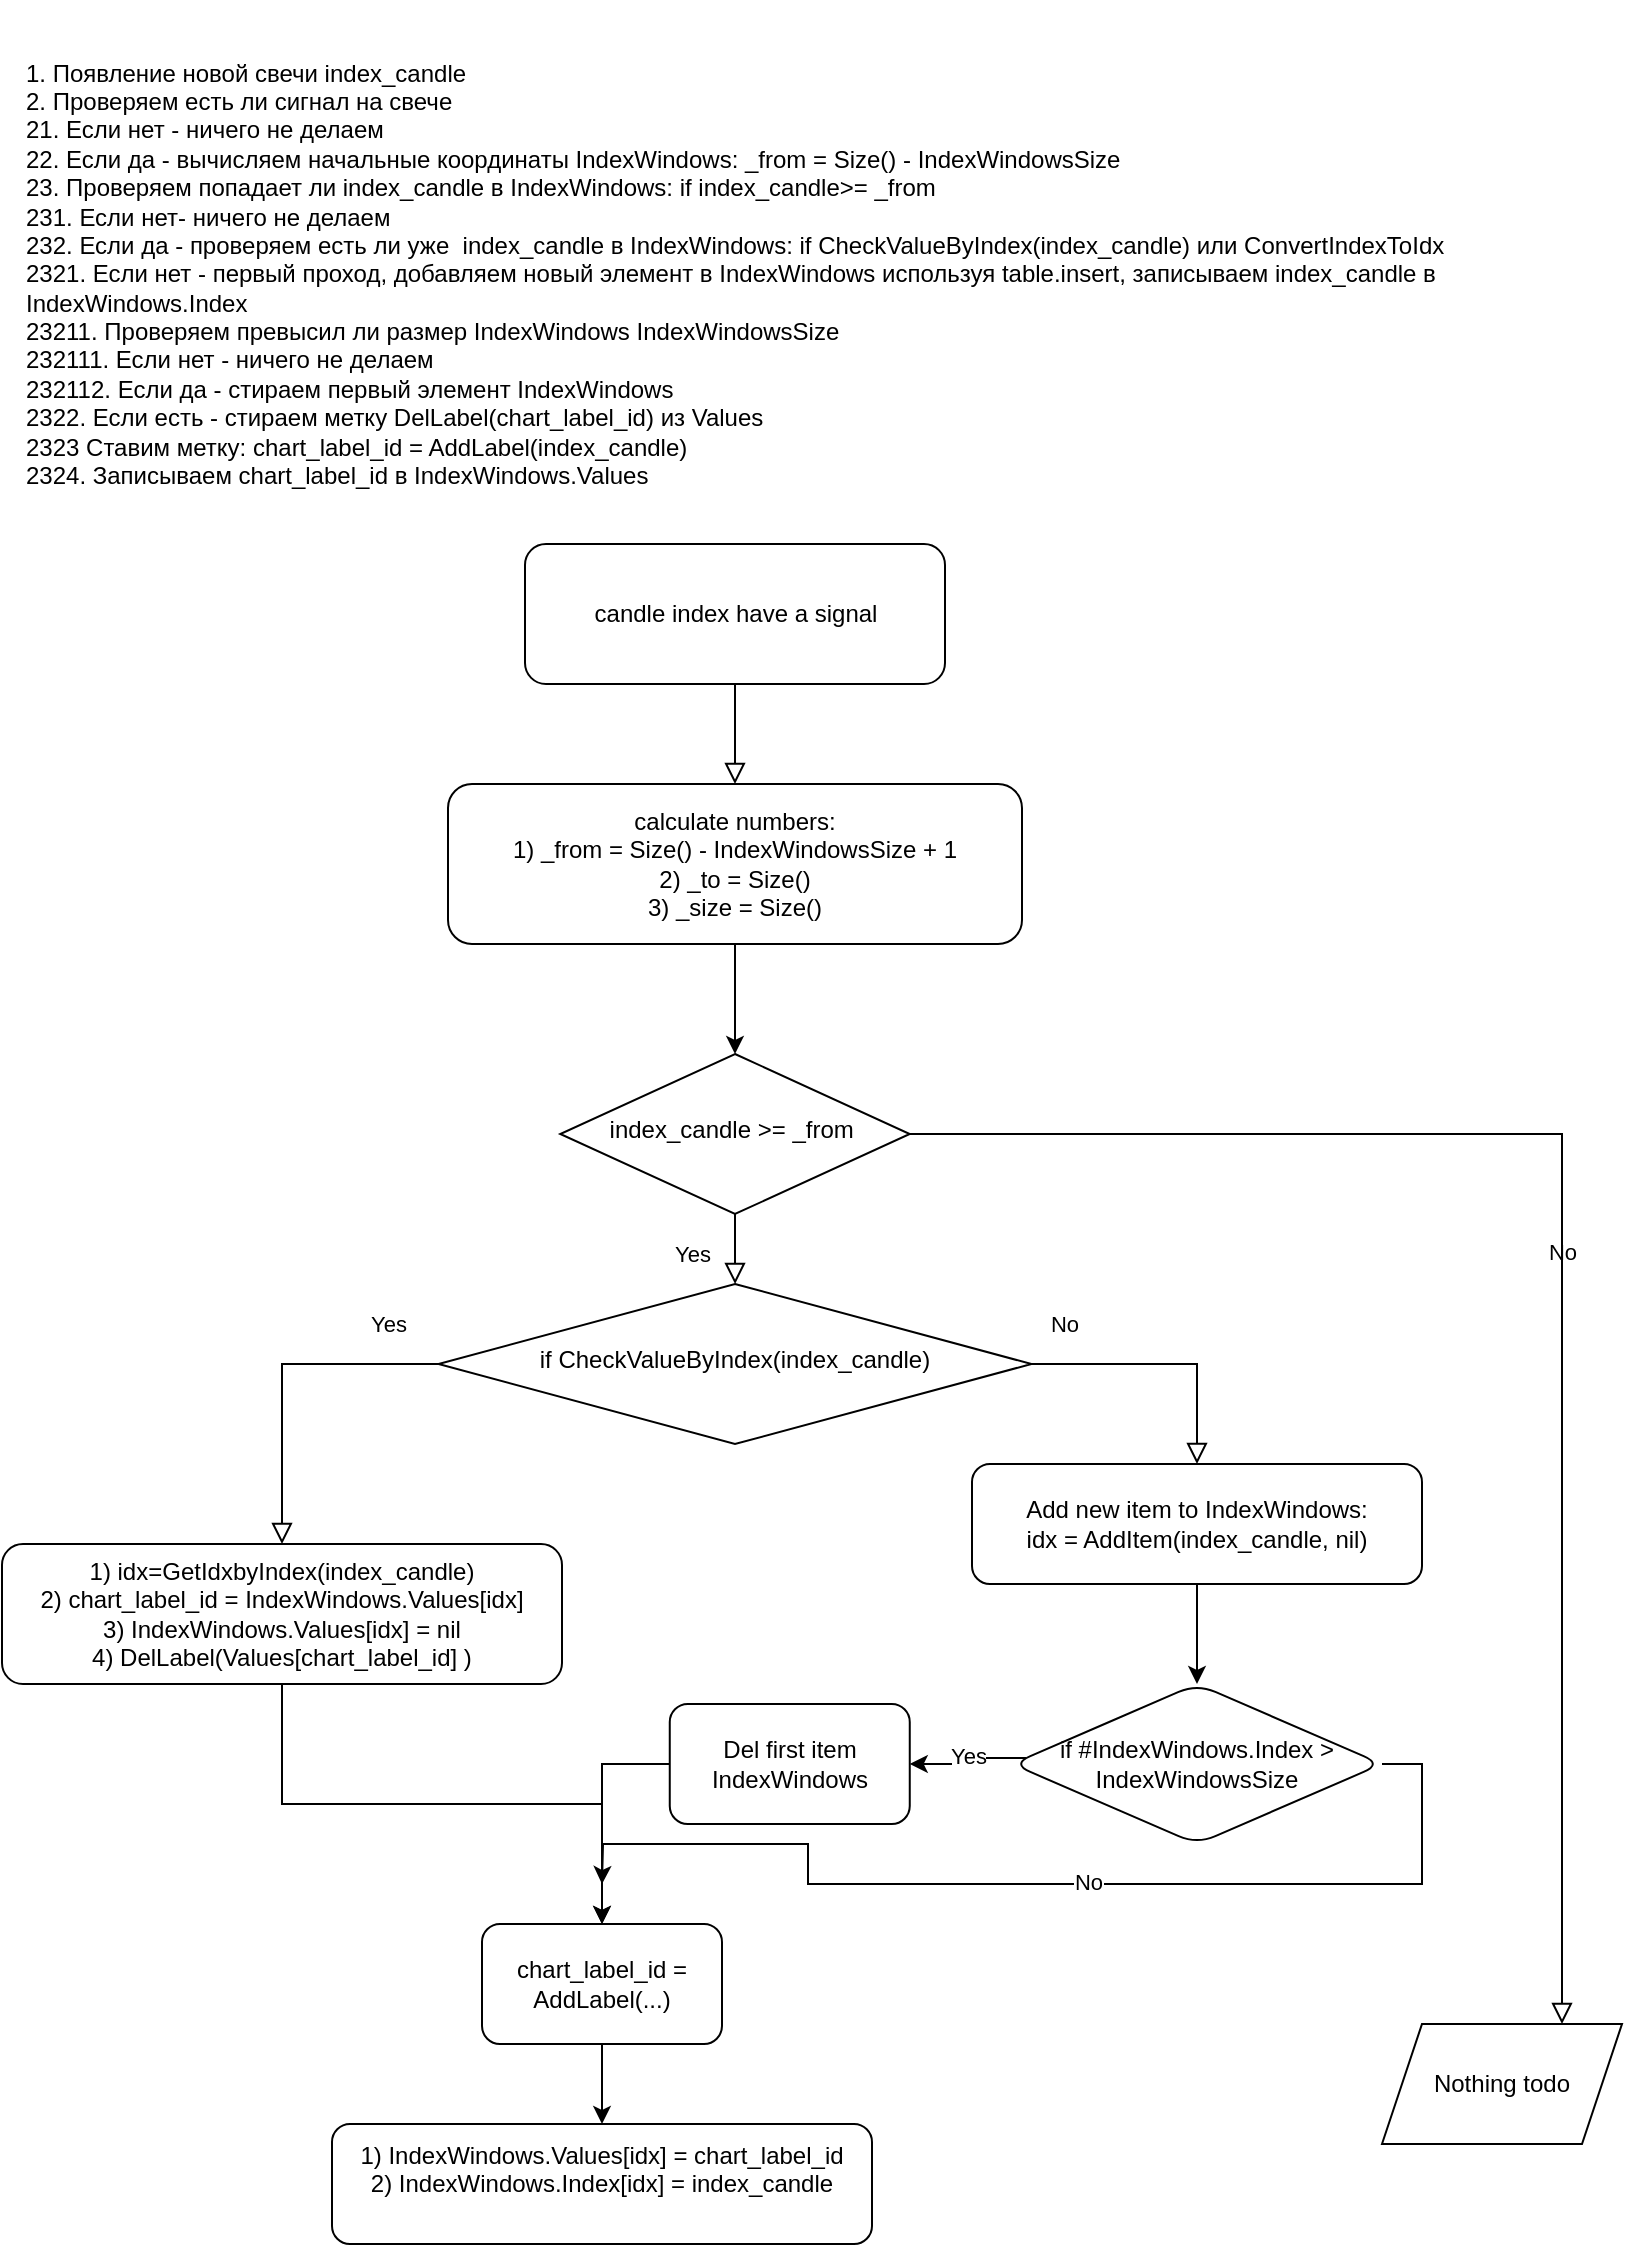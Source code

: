 <mxfile version="14.9.6" type="device"><diagram id="C5RBs43oDa-KdzZeNtuy" name="Page-1"><mxGraphModel dx="1086" dy="626" grid="1" gridSize="10" guides="1" tooltips="1" connect="1" arrows="1" fold="1" page="1" pageScale="1" pageWidth="827" pageHeight="1169" math="0" shadow="0"><root><mxCell id="WIyWlLk6GJQsqaUBKTNV-0"/><mxCell id="WIyWlLk6GJQsqaUBKTNV-1" parent="WIyWlLk6GJQsqaUBKTNV-0"/><mxCell id="WIyWlLk6GJQsqaUBKTNV-2" value="" style="rounded=0;html=1;jettySize=auto;orthogonalLoop=1;fontSize=11;endArrow=block;endFill=0;endSize=8;strokeWidth=1;shadow=0;labelBackgroundColor=none;edgeStyle=orthogonalEdgeStyle;" parent="WIyWlLk6GJQsqaUBKTNV-1" source="WIyWlLk6GJQsqaUBKTNV-3" target="Kca6LVQLPt0ffodknDIF-0" edge="1"><mxGeometry relative="1" as="geometry"><mxPoint x="275" y="470" as="targetPoint"/></mxGeometry></mxCell><mxCell id="WIyWlLk6GJQsqaUBKTNV-3" value="candle index have a signal" style="rounded=1;whiteSpace=wrap;html=1;fontSize=12;glass=0;strokeWidth=1;shadow=0;" parent="WIyWlLk6GJQsqaUBKTNV-1" vertex="1"><mxGeometry x="271.5" y="290" width="210" height="70" as="geometry"/></mxCell><mxCell id="WIyWlLk6GJQsqaUBKTNV-4" value="Yes" style="rounded=0;html=1;jettySize=auto;orthogonalLoop=1;fontSize=11;endArrow=block;endFill=0;endSize=8;strokeWidth=1;shadow=0;labelBackgroundColor=none;edgeStyle=orthogonalEdgeStyle;fontFamily=Helvetica;" parent="WIyWlLk6GJQsqaUBKTNV-1" source="WIyWlLk6GJQsqaUBKTNV-6" target="WIyWlLk6GJQsqaUBKTNV-10" edge="1"><mxGeometry x="0.139" y="-26" relative="1" as="geometry"><mxPoint x="4" as="offset"/></mxGeometry></mxCell><mxCell id="WIyWlLk6GJQsqaUBKTNV-5" value="No" style="edgeStyle=orthogonalEdgeStyle;rounded=0;html=1;jettySize=auto;orthogonalLoop=1;fontSize=11;endArrow=block;endFill=0;endSize=8;strokeWidth=1;shadow=0;labelBackgroundColor=none;entryX=0.75;entryY=0;entryDx=0;entryDy=0;" parent="WIyWlLk6GJQsqaUBKTNV-1" source="WIyWlLk6GJQsqaUBKTNV-6" target="9ZcAkk2uGK-RimAMIUX4-2" edge="1"><mxGeometry relative="1" as="geometry"><mxPoint x="620" y="750" as="targetPoint"/></mxGeometry></mxCell><mxCell id="WIyWlLk6GJQsqaUBKTNV-6" value="index_candle &amp;gt;= _from&amp;nbsp;" style="rhombus;whiteSpace=wrap;html=1;shadow=0;fontFamily=Helvetica;fontSize=12;align=center;strokeWidth=1;spacing=6;spacingTop=-4;" parent="WIyWlLk6GJQsqaUBKTNV-1" vertex="1"><mxGeometry x="289.13" y="545" width="174.75" height="80" as="geometry"/></mxCell><mxCell id="WIyWlLk6GJQsqaUBKTNV-8" value="No" style="rounded=0;html=1;jettySize=auto;orthogonalLoop=1;fontSize=11;endArrow=block;endFill=0;endSize=8;strokeWidth=1;shadow=0;labelBackgroundColor=none;edgeStyle=orthogonalEdgeStyle;entryX=0.5;entryY=0;entryDx=0;entryDy=0;exitX=1;exitY=0.5;exitDx=0;exitDy=0;" parent="WIyWlLk6GJQsqaUBKTNV-1" source="WIyWlLk6GJQsqaUBKTNV-10" target="WIyWlLk6GJQsqaUBKTNV-11" edge="1"><mxGeometry x="-0.76" y="20" relative="1" as="geometry"><mxPoint as="offset"/></mxGeometry></mxCell><mxCell id="WIyWlLk6GJQsqaUBKTNV-9" value="Yes" style="edgeStyle=orthogonalEdgeStyle;rounded=0;html=1;jettySize=auto;orthogonalLoop=1;fontSize=11;endArrow=block;endFill=0;endSize=8;strokeWidth=1;shadow=0;labelBackgroundColor=none;exitX=0;exitY=0.5;exitDx=0;exitDy=0;" parent="WIyWlLk6GJQsqaUBKTNV-1" source="WIyWlLk6GJQsqaUBKTNV-10" target="WIyWlLk6GJQsqaUBKTNV-12" edge="1"><mxGeometry x="-0.7" y="-20" relative="1" as="geometry"><mxPoint as="offset"/></mxGeometry></mxCell><mxCell id="WIyWlLk6GJQsqaUBKTNV-10" value="&lt;span style=&quot;text-align: left&quot;&gt;&amp;nbsp;if CheckValueByIndex(index_candle)&amp;nbsp;&lt;/span&gt;" style="rhombus;whiteSpace=wrap;html=1;shadow=0;fontFamily=Helvetica;fontSize=12;align=center;strokeWidth=1;spacing=6;spacingTop=-4;" parent="WIyWlLk6GJQsqaUBKTNV-1" vertex="1"><mxGeometry x="228.25" y="660" width="296.5" height="80" as="geometry"/></mxCell><mxCell id="9ZcAkk2uGK-RimAMIUX4-4" value="" style="edgeStyle=orthogonalEdgeStyle;rounded=0;orthogonalLoop=1;jettySize=auto;html=1;" edge="1" parent="WIyWlLk6GJQsqaUBKTNV-1" source="WIyWlLk6GJQsqaUBKTNV-11" target="9ZcAkk2uGK-RimAMIUX4-3"><mxGeometry relative="1" as="geometry"/></mxCell><mxCell id="WIyWlLk6GJQsqaUBKTNV-11" value="Add new item to IndexWindows:&lt;br&gt;idx = AddItem(index_candle, nil)" style="rounded=1;whiteSpace=wrap;html=1;fontSize=12;glass=0;strokeWidth=1;shadow=0;" parent="WIyWlLk6GJQsqaUBKTNV-1" vertex="1"><mxGeometry x="495" y="750" width="225" height="60" as="geometry"/></mxCell><mxCell id="9ZcAkk2uGK-RimAMIUX4-13" value="" style="edgeStyle=orthogonalEdgeStyle;rounded=0;orthogonalLoop=1;jettySize=auto;html=1;fontFamily=Helvetica;" edge="1" parent="WIyWlLk6GJQsqaUBKTNV-1" source="WIyWlLk6GJQsqaUBKTNV-12" target="9ZcAkk2uGK-RimAMIUX4-12"><mxGeometry relative="1" as="geometry"/></mxCell><mxCell id="WIyWlLk6GJQsqaUBKTNV-12" value="1) idx=GetIdxbyIndex(index_candle)&lt;br&gt;2) chart_label_id = IndexWindows.Values[idx]&lt;br&gt;3) IndexWindows.Values[idx] = nil&lt;br&gt;4) DelLabel(Values[chart_label_id]&amp;nbsp;)" style="rounded=1;whiteSpace=wrap;html=1;fontSize=12;glass=0;strokeWidth=1;shadow=0;" parent="WIyWlLk6GJQsqaUBKTNV-1" vertex="1"><mxGeometry x="10" y="790" width="280" height="70" as="geometry"/></mxCell><mxCell id="Kca6LVQLPt0ffodknDIF-1" value="" style="edgeStyle=orthogonalEdgeStyle;rounded=0;orthogonalLoop=1;jettySize=auto;html=1;entryX=0.5;entryY=0;entryDx=0;entryDy=0;" parent="WIyWlLk6GJQsqaUBKTNV-1" source="Kca6LVQLPt0ffodknDIF-0" target="WIyWlLk6GJQsqaUBKTNV-6" edge="1"><mxGeometry relative="1" as="geometry"/></mxCell><mxCell id="Kca6LVQLPt0ffodknDIF-0" value="calculate numbers:&lt;br&gt;1) _from = Size() - IndexWindowsSize + 1&lt;br&gt;2)&amp;nbsp;_to = Size()&lt;br&gt;3) _size = Size()" style="rounded=1;whiteSpace=wrap;html=1;" parent="WIyWlLk6GJQsqaUBKTNV-1" vertex="1"><mxGeometry x="233" y="410" width="287" height="80" as="geometry"/></mxCell><mxCell id="Z7MuUzsU6lZgmIBalB5_-0" value="&lt;br&gt;&lt;br&gt;1. Появление новой свечи index_candle&lt;br&gt;2. Проверяем есть ли сигнал на свече&lt;br&gt;21. Если нет - ничего не делаем&lt;br&gt;22. Если да - вычисляем начальные координаты IndexWindows: _from = Size() - IndexWindowsSize&lt;br&gt;23. Проверяем попадает ли index_candle в IndexWindows: if index_candle&amp;gt;= _from&lt;br&gt;231. Если нет- ничего не делаем&lt;br&gt;232. Если да - проверяем есть ли уже&amp;nbsp; index_candle в IndexWindows: if CheckValueByIndex(index_candle) или ConvertIndexToIdx&lt;br&gt;2321. Если нет - первый проход, добавляем новый элемент в IndexWindows используя table.insert, записываем index_candle в IndexWindows.Index&amp;nbsp;&lt;br&gt;23211. Проверяем превысил ли размер IndexWindows IndexWindowsSize&lt;br&gt;232111. Если нет - ничего не делаем&lt;br&gt;232112. Если да - стираем первый элемент IndexWindows&lt;br&gt;2322. Если есть - стираем метку DelLabel(chart_label_id) из Values&lt;br&gt;2323 Ставим метку: chart_label_id = AddLabel(index_candle)&lt;br&gt;2324. Записываем chart_label_id в IndexWindows.Values&lt;br&gt;&lt;br&gt;&lt;br&gt;" style="text;html=1;strokeColor=none;fillColor=none;align=left;verticalAlign=middle;whiteSpace=wrap;rounded=0;" parent="WIyWlLk6GJQsqaUBKTNV-1" vertex="1"><mxGeometry x="20" y="40" width="790" height="230" as="geometry"/></mxCell><mxCell id="9ZcAkk2uGK-RimAMIUX4-2" value="Nothing todo" style="shape=parallelogram;perimeter=parallelogramPerimeter;whiteSpace=wrap;html=1;fixedSize=1;" vertex="1" parent="WIyWlLk6GJQsqaUBKTNV-1"><mxGeometry x="700" y="1030" width="120" height="60" as="geometry"/></mxCell><mxCell id="9ZcAkk2uGK-RimAMIUX4-8" value="" style="edgeStyle=orthogonalEdgeStyle;rounded=0;orthogonalLoop=1;jettySize=auto;html=1;fontFamily=Helvetica;exitX=1;exitY=0.5;exitDx=0;exitDy=0;" edge="1" parent="WIyWlLk6GJQsqaUBKTNV-1" source="9ZcAkk2uGK-RimAMIUX4-3"><mxGeometry relative="1" as="geometry"><mxPoint x="730" y="870" as="sourcePoint"/><mxPoint x="310" y="960" as="targetPoint"/></mxGeometry></mxCell><mxCell id="9ZcAkk2uGK-RimAMIUX4-9" value="No" style="edgeLabel;html=1;align=center;verticalAlign=middle;resizable=0;points=[];fontFamily=Helvetica;" vertex="1" connectable="0" parent="9ZcAkk2uGK-RimAMIUX4-8"><mxGeometry x="-0.067" y="-1" relative="1" as="geometry"><mxPoint as="offset"/></mxGeometry></mxCell><mxCell id="9ZcAkk2uGK-RimAMIUX4-11" value="" style="edgeStyle=orthogonalEdgeStyle;rounded=0;orthogonalLoop=1;jettySize=auto;html=1;fontFamily=Helvetica;exitX=0.038;exitY=0.463;exitDx=0;exitDy=0;exitPerimeter=0;entryX=1;entryY=0.5;entryDx=0;entryDy=0;" edge="1" parent="WIyWlLk6GJQsqaUBKTNV-1" source="9ZcAkk2uGK-RimAMIUX4-3" target="9ZcAkk2uGK-RimAMIUX4-10"><mxGeometry relative="1" as="geometry"/></mxCell><mxCell id="9ZcAkk2uGK-RimAMIUX4-17" value="Yes" style="edgeLabel;html=1;align=center;verticalAlign=middle;resizable=0;points=[];fontFamily=Helvetica;" vertex="1" connectable="0" parent="9ZcAkk2uGK-RimAMIUX4-11"><mxGeometry x="-0.039" y="-1" relative="1" as="geometry"><mxPoint as="offset"/></mxGeometry></mxCell><mxCell id="9ZcAkk2uGK-RimAMIUX4-3" value="if #IndexWindows.Index &amp;gt; IndexWindowsSize" style="rhombus;whiteSpace=wrap;html=1;rounded=1;shadow=0;strokeWidth=1;glass=0;" vertex="1" parent="WIyWlLk6GJQsqaUBKTNV-1"><mxGeometry x="515" y="860" width="185" height="80" as="geometry"/></mxCell><mxCell id="9ZcAkk2uGK-RimAMIUX4-14" value="" style="edgeStyle=orthogonalEdgeStyle;rounded=0;orthogonalLoop=1;jettySize=auto;html=1;fontFamily=Helvetica;exitX=0;exitY=0.5;exitDx=0;exitDy=0;" edge="1" parent="WIyWlLk6GJQsqaUBKTNV-1" source="9ZcAkk2uGK-RimAMIUX4-10" target="9ZcAkk2uGK-RimAMIUX4-12"><mxGeometry relative="1" as="geometry"/></mxCell><mxCell id="9ZcAkk2uGK-RimAMIUX4-10" value="Del first item IndexWindows" style="whiteSpace=wrap;html=1;rounded=1;shadow=0;strokeWidth=1;glass=0;" vertex="1" parent="WIyWlLk6GJQsqaUBKTNV-1"><mxGeometry x="343.88" y="870" width="120" height="60" as="geometry"/></mxCell><mxCell id="9ZcAkk2uGK-RimAMIUX4-16" value="" style="edgeStyle=orthogonalEdgeStyle;rounded=0;orthogonalLoop=1;jettySize=auto;html=1;fontFamily=Helvetica;" edge="1" parent="WIyWlLk6GJQsqaUBKTNV-1" source="9ZcAkk2uGK-RimAMIUX4-12" target="9ZcAkk2uGK-RimAMIUX4-15"><mxGeometry relative="1" as="geometry"/></mxCell><mxCell id="9ZcAkk2uGK-RimAMIUX4-12" value="chart_label_id = AddLabel(...)" style="whiteSpace=wrap;html=1;rounded=1;shadow=0;strokeWidth=1;glass=0;" vertex="1" parent="WIyWlLk6GJQsqaUBKTNV-1"><mxGeometry x="250" y="980" width="120" height="60" as="geometry"/></mxCell><mxCell id="9ZcAkk2uGK-RimAMIUX4-15" value="&lt;span&gt;1) IndexWindows.Values[idx] = chart_label_id&lt;br&gt;2)&amp;nbsp;&lt;/span&gt;IndexWindows.Index[idx] = index_candle&lt;br&gt;&lt;span&gt;&lt;br&gt;&lt;/span&gt;" style="whiteSpace=wrap;html=1;rounded=1;shadow=0;strokeWidth=1;glass=0;" vertex="1" parent="WIyWlLk6GJQsqaUBKTNV-1"><mxGeometry x="175" y="1080" width="270" height="60" as="geometry"/></mxCell></root></mxGraphModel></diagram></mxfile>